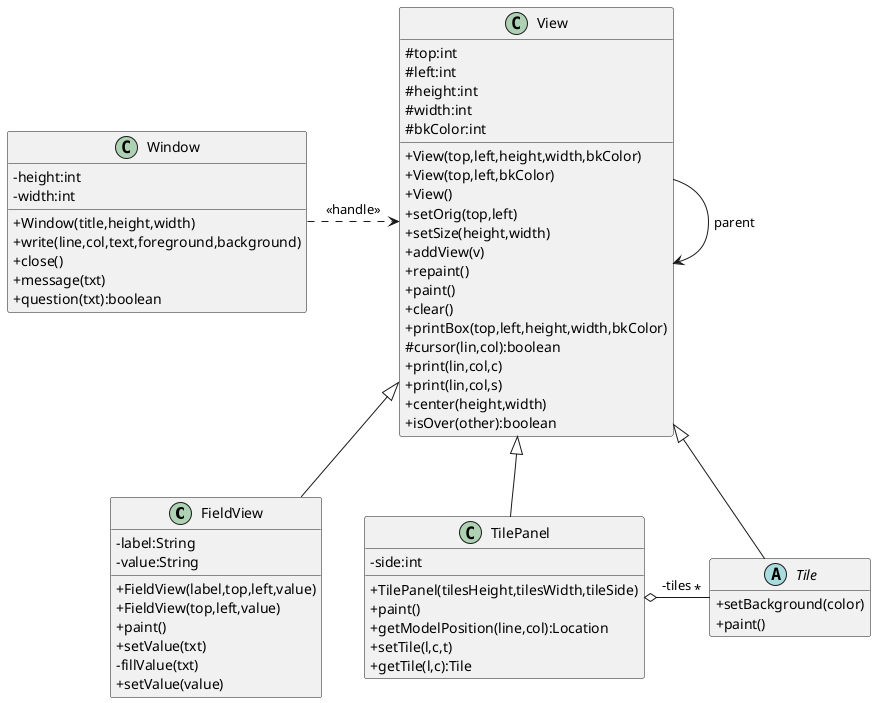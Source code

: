 @startuml

skinparam classAttributeIconSize 0
hide empty members

class FieldView{
 -label:String
 -value:String
 +FieldView(label,top,left,value)
 +FieldView(top,left,value)
 +paint()
 +setValue(txt)
 -fillValue(txt)
 +setValue(value)
}
View <|-- FieldView
Window -D[hidden] FieldView

abstract class Tile{
 +setBackground(color)
 +paint()
}
View <|-- Tile

class TilePanel{
 -side:int
 +TilePanel(tilesHeight,tilesWidth,tileSide)
 +paint()
 +getModelPosition(line,col):Location
 +setTile(l,c,t)
 +getTile(l,c):Tile
}
TilePanel o-R- "*" Tile : -tiles
View <|-- TilePanel

class View{
 #top:int
 #left:int
 #height:int
 #width:int
 #bkColor:int
 +View(top,left,height,width,bkColor)
 +View(top,left,bkColor)
 +View()
 +setOrig(top,left)
 +setSize(height,width)
 +addView(v)
 +repaint()
 +paint()
 +clear()
 +printBox(top,left,height,width,bkColor)
 #cursor(lin,col):boolean
 +print(lin,col,c)
 +print(lin,col,s)
 +center(height,width)
 +isOver(other):boolean
}
View --> View : parent

class Window{
 -height:int
 -width:int
 +Window(title,height,width)
 +write(line,col,text,foreground,background)
 +close()
 +message(txt)
 +question(txt):boolean
}
Window .> View : <<handle>>


@enduml
